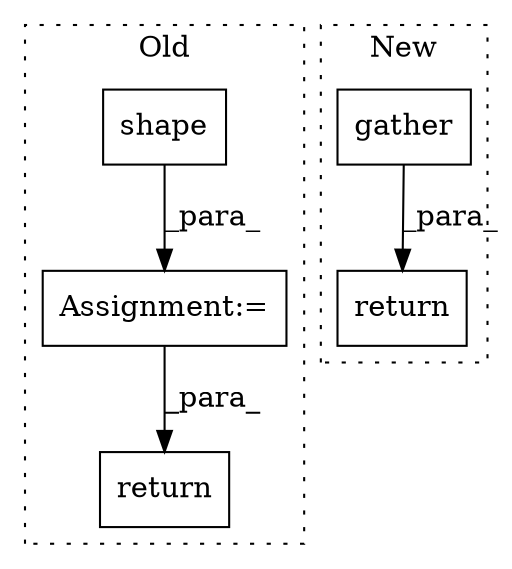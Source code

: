 digraph G {
subgraph cluster0 {
1 [label="return" a="41" s="17708" l="7" shape="box"];
4 [label="Assignment:=" a="7" s="17501" l="1" shape="box"];
5 [label="shape" a="32" s="17513,17533" l="6,1" shape="box"];
label = "Old";
style="dotted";
}
subgraph cluster1 {
2 [label="gather" a="32" s="17948,17980" l="7,1" shape="box"];
3 [label="return" a="41" s="17930" l="7" shape="box"];
label = "New";
style="dotted";
}
2 -> 3 [label="_para_"];
4 -> 1 [label="_para_"];
5 -> 4 [label="_para_"];
}